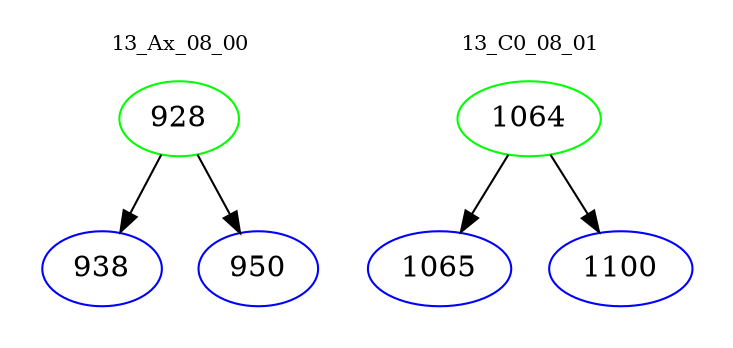 digraph{
subgraph cluster_0 {
color = white
label = "13_Ax_08_00";
fontsize=10;
T0_928 [label="928", color="green"]
T0_928 -> T0_938 [color="black"]
T0_938 [label="938", color="blue"]
T0_928 -> T0_950 [color="black"]
T0_950 [label="950", color="blue"]
}
subgraph cluster_1 {
color = white
label = "13_C0_08_01";
fontsize=10;
T1_1064 [label="1064", color="green"]
T1_1064 -> T1_1065 [color="black"]
T1_1065 [label="1065", color="blue"]
T1_1064 -> T1_1100 [color="black"]
T1_1100 [label="1100", color="blue"]
}
}
